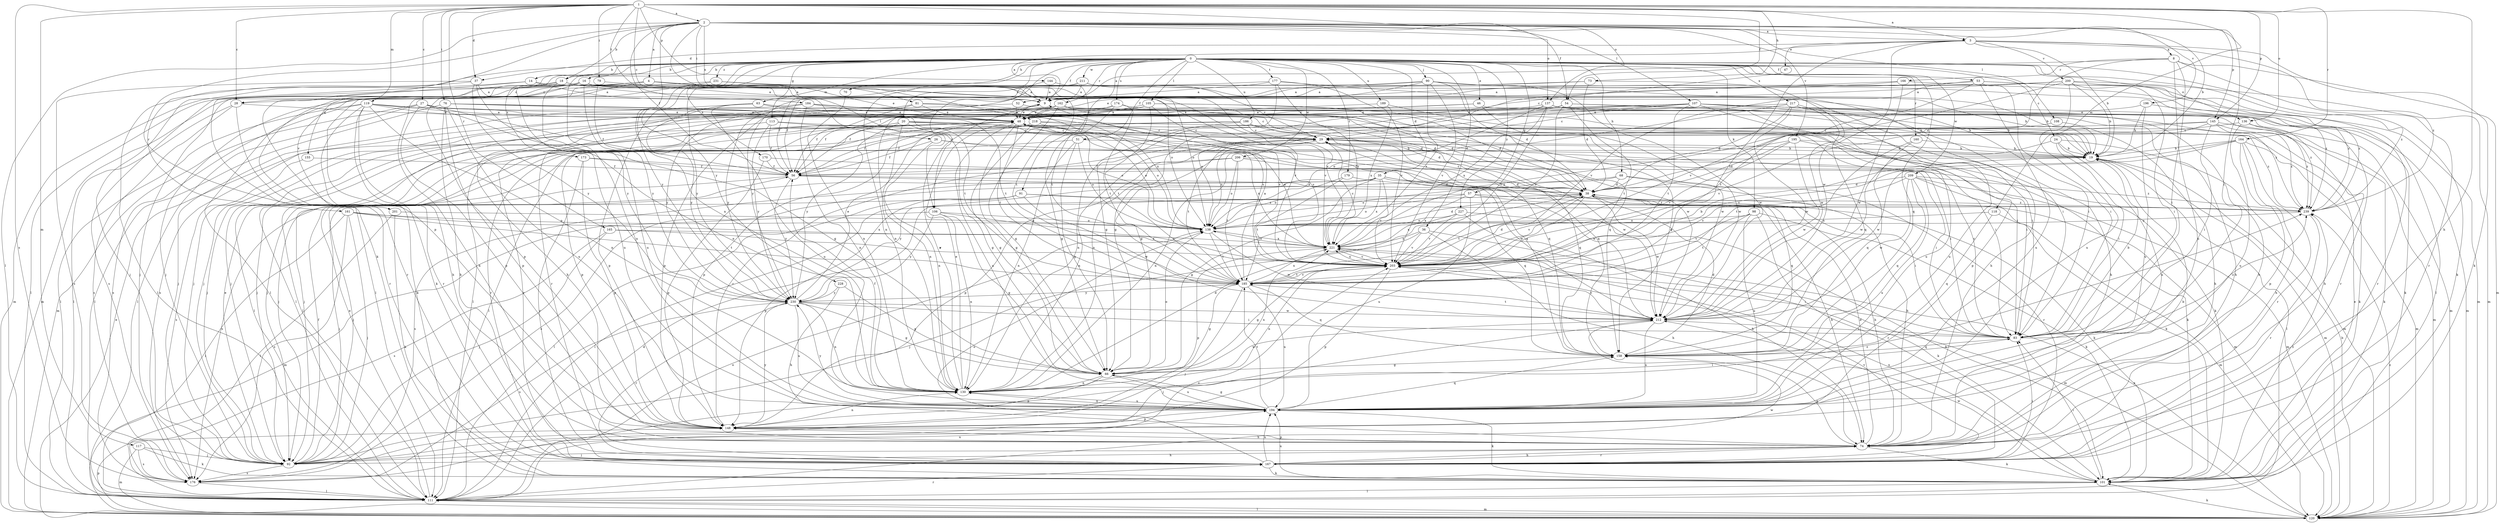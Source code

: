 strict digraph  {
0;
1;
2;
3;
4;
8;
9;
14;
16;
18;
19;
20;
24;
26;
27;
28;
29;
35;
36;
37;
38;
46;
47;
48;
51;
52;
53;
54;
56;
57;
63;
66;
68;
70;
73;
74;
76;
79;
81;
83;
90;
91;
92;
98;
101;
105;
106;
107;
108;
111;
113;
117;
118;
119;
120;
130;
136;
137;
138;
144;
145;
148;
155;
158;
160;
161;
162;
164;
165;
166;
167;
170;
173;
174;
176;
177;
179;
184;
185;
186;
189;
194;
195;
196;
200;
201;
203;
206;
209;
211;
212;
217;
218;
221;
227;
228;
230;
231;
239;
0 -> 14  [label=b];
0 -> 16  [label=b];
0 -> 18  [label=b];
0 -> 20  [label=c];
0 -> 24  [label=c];
0 -> 35  [label=d];
0 -> 36  [label=d];
0 -> 46  [label=e];
0 -> 51  [label=f];
0 -> 52  [label=f];
0 -> 53  [label=f];
0 -> 57  [label=g];
0 -> 63  [label=g];
0 -> 68  [label=h];
0 -> 70  [label=h];
0 -> 90  [label=j];
0 -> 91  [label=j];
0 -> 98  [label=k];
0 -> 101  [label=k];
0 -> 105  [label=l];
0 -> 106  [label=l];
0 -> 113  [label=m];
0 -> 130  [label=n];
0 -> 136  [label=o];
0 -> 155  [label=q];
0 -> 158  [label=q];
0 -> 160  [label=r];
0 -> 161  [label=r];
0 -> 162  [label=r];
0 -> 170  [label=s];
0 -> 173  [label=s];
0 -> 174  [label=s];
0 -> 177  [label=t];
0 -> 179  [label=t];
0 -> 186  [label=u];
0 -> 189  [label=u];
0 -> 194  [label=u];
0 -> 206  [label=w];
0 -> 209  [label=w];
0 -> 211  [label=w];
0 -> 217  [label=x];
0 -> 227  [label=y];
0 -> 228  [label=y];
0 -> 230  [label=y];
0 -> 231  [label=z];
0 -> 239  [label=z];
1 -> 2  [label=a];
1 -> 3  [label=a];
1 -> 26  [label=c];
1 -> 27  [label=c];
1 -> 28  [label=c];
1 -> 37  [label=d];
1 -> 54  [label=f];
1 -> 73  [label=h];
1 -> 74  [label=h];
1 -> 76  [label=i];
1 -> 79  [label=i];
1 -> 117  [label=m];
1 -> 118  [label=m];
1 -> 119  [label=m];
1 -> 136  [label=o];
1 -> 137  [label=o];
1 -> 144  [label=p];
1 -> 145  [label=p];
1 -> 164  [label=r];
1 -> 165  [label=r];
1 -> 176  [label=s];
1 -> 184  [label=t];
2 -> 3  [label=a];
2 -> 4  [label=a];
2 -> 18  [label=b];
2 -> 19  [label=b];
2 -> 54  [label=f];
2 -> 56  [label=f];
2 -> 81  [label=i];
2 -> 83  [label=i];
2 -> 101  [label=k];
2 -> 106  [label=l];
2 -> 107  [label=l];
2 -> 108  [label=l];
2 -> 111  [label=l];
2 -> 130  [label=n];
2 -> 137  [label=o];
2 -> 145  [label=p];
2 -> 148  [label=p];
2 -> 195  [label=v];
2 -> 196  [label=v];
2 -> 218  [label=x];
3 -> 8  [label=a];
3 -> 9  [label=a];
3 -> 19  [label=b];
3 -> 37  [label=d];
3 -> 47  [label=e];
3 -> 101  [label=k];
3 -> 185  [label=t];
3 -> 200  [label=v];
3 -> 212  [label=w];
3 -> 239  [label=z];
4 -> 28  [label=c];
4 -> 48  [label=e];
4 -> 101  [label=k];
4 -> 138  [label=o];
4 -> 201  [label=v];
4 -> 221  [label=x];
8 -> 9  [label=a];
8 -> 38  [label=d];
8 -> 83  [label=i];
8 -> 120  [label=m];
8 -> 166  [label=r];
8 -> 167  [label=r];
8 -> 194  [label=u];
9 -> 48  [label=e];
9 -> 92  [label=j];
14 -> 9  [label=a];
14 -> 83  [label=i];
14 -> 92  [label=j];
14 -> 111  [label=l];
16 -> 28  [label=c];
16 -> 83  [label=i];
16 -> 120  [label=m];
16 -> 138  [label=o];
16 -> 167  [label=r];
16 -> 176  [label=s];
16 -> 185  [label=t];
16 -> 194  [label=u];
16 -> 203  [label=v];
18 -> 9  [label=a];
18 -> 92  [label=j];
18 -> 148  [label=p];
18 -> 194  [label=u];
18 -> 203  [label=v];
18 -> 230  [label=y];
19 -> 56  [label=f];
19 -> 111  [label=l];
19 -> 120  [label=m];
20 -> 29  [label=c];
20 -> 66  [label=g];
20 -> 83  [label=i];
20 -> 92  [label=j];
20 -> 111  [label=l];
20 -> 130  [label=n];
20 -> 158  [label=q];
20 -> 230  [label=y];
24 -> 19  [label=b];
24 -> 83  [label=i];
24 -> 120  [label=m];
24 -> 194  [label=u];
24 -> 212  [label=w];
26 -> 19  [label=b];
26 -> 56  [label=f];
26 -> 130  [label=n];
26 -> 221  [label=x];
27 -> 48  [label=e];
27 -> 56  [label=f];
27 -> 66  [label=g];
27 -> 111  [label=l];
27 -> 120  [label=m];
27 -> 148  [label=p];
28 -> 48  [label=e];
28 -> 111  [label=l];
28 -> 167  [label=r];
28 -> 176  [label=s];
29 -> 19  [label=b];
29 -> 83  [label=i];
29 -> 92  [label=j];
29 -> 130  [label=n];
29 -> 138  [label=o];
29 -> 158  [label=q];
29 -> 185  [label=t];
29 -> 212  [label=w];
35 -> 38  [label=d];
35 -> 66  [label=g];
35 -> 92  [label=j];
35 -> 120  [label=m];
35 -> 158  [label=q];
35 -> 176  [label=s];
35 -> 203  [label=v];
35 -> 221  [label=x];
35 -> 230  [label=y];
36 -> 74  [label=h];
36 -> 92  [label=j];
36 -> 101  [label=k];
36 -> 203  [label=v];
36 -> 221  [label=x];
37 -> 9  [label=a];
37 -> 111  [label=l];
37 -> 130  [label=n];
37 -> 176  [label=s];
37 -> 230  [label=y];
38 -> 29  [label=c];
38 -> 74  [label=h];
38 -> 83  [label=i];
38 -> 185  [label=t];
38 -> 203  [label=v];
38 -> 212  [label=w];
38 -> 239  [label=z];
46 -> 48  [label=e];
46 -> 92  [label=j];
46 -> 120  [label=m];
46 -> 212  [label=w];
47 -> 29  [label=c];
48 -> 29  [label=c];
48 -> 66  [label=g];
48 -> 92  [label=j];
48 -> 101  [label=k];
48 -> 111  [label=l];
48 -> 138  [label=o];
48 -> 148  [label=p];
48 -> 158  [label=q];
48 -> 185  [label=t];
48 -> 194  [label=u];
51 -> 19  [label=b];
51 -> 66  [label=g];
51 -> 92  [label=j];
51 -> 130  [label=n];
51 -> 138  [label=o];
52 -> 48  [label=e];
52 -> 92  [label=j];
52 -> 158  [label=q];
53 -> 9  [label=a];
53 -> 83  [label=i];
53 -> 120  [label=m];
53 -> 185  [label=t];
53 -> 194  [label=u];
53 -> 203  [label=v];
53 -> 239  [label=z];
54 -> 48  [label=e];
54 -> 74  [label=h];
54 -> 101  [label=k];
54 -> 130  [label=n];
54 -> 185  [label=t];
54 -> 203  [label=v];
56 -> 38  [label=d];
56 -> 158  [label=q];
56 -> 176  [label=s];
56 -> 230  [label=y];
57 -> 74  [label=h];
57 -> 111  [label=l];
57 -> 138  [label=o];
57 -> 194  [label=u];
57 -> 221  [label=x];
57 -> 239  [label=z];
63 -> 48  [label=e];
63 -> 148  [label=p];
63 -> 185  [label=t];
63 -> 194  [label=u];
63 -> 230  [label=y];
66 -> 130  [label=n];
66 -> 138  [label=o];
66 -> 148  [label=p];
66 -> 194  [label=u];
66 -> 212  [label=w];
68 -> 38  [label=d];
68 -> 74  [label=h];
68 -> 138  [label=o];
68 -> 167  [label=r];
68 -> 176  [label=s];
70 -> 130  [label=n];
73 -> 9  [label=a];
73 -> 38  [label=d];
73 -> 92  [label=j];
73 -> 212  [label=w];
74 -> 19  [label=b];
74 -> 38  [label=d];
74 -> 92  [label=j];
74 -> 101  [label=k];
74 -> 148  [label=p];
74 -> 158  [label=q];
74 -> 167  [label=r];
76 -> 38  [label=d];
76 -> 48  [label=e];
76 -> 74  [label=h];
76 -> 111  [label=l];
76 -> 148  [label=p];
76 -> 194  [label=u];
76 -> 203  [label=v];
79 -> 9  [label=a];
79 -> 230  [label=y];
81 -> 38  [label=d];
81 -> 48  [label=e];
81 -> 56  [label=f];
81 -> 203  [label=v];
81 -> 230  [label=y];
83 -> 19  [label=b];
83 -> 29  [label=c];
83 -> 158  [label=q];
83 -> 239  [label=z];
90 -> 9  [label=a];
90 -> 38  [label=d];
90 -> 48  [label=e];
90 -> 203  [label=v];
90 -> 212  [label=w];
90 -> 221  [label=x];
90 -> 230  [label=y];
90 -> 239  [label=z];
91 -> 92  [label=j];
91 -> 101  [label=k];
91 -> 111  [label=l];
91 -> 148  [label=p];
91 -> 212  [label=w];
91 -> 239  [label=z];
92 -> 48  [label=e];
92 -> 56  [label=f];
92 -> 74  [label=h];
92 -> 176  [label=s];
92 -> 194  [label=u];
98 -> 101  [label=k];
98 -> 138  [label=o];
98 -> 167  [label=r];
98 -> 185  [label=t];
98 -> 194  [label=u];
98 -> 203  [label=v];
101 -> 48  [label=e];
101 -> 83  [label=i];
101 -> 111  [label=l];
101 -> 194  [label=u];
101 -> 212  [label=w];
101 -> 221  [label=x];
101 -> 239  [label=z];
105 -> 38  [label=d];
105 -> 48  [label=e];
105 -> 148  [label=p];
105 -> 167  [label=r];
105 -> 185  [label=t];
105 -> 203  [label=v];
105 -> 212  [label=w];
106 -> 66  [label=g];
106 -> 120  [label=m];
106 -> 130  [label=n];
106 -> 138  [label=o];
106 -> 203  [label=v];
106 -> 230  [label=y];
107 -> 19  [label=b];
107 -> 29  [label=c];
107 -> 48  [label=e];
107 -> 56  [label=f];
107 -> 120  [label=m];
107 -> 130  [label=n];
107 -> 138  [label=o];
107 -> 167  [label=r];
107 -> 185  [label=t];
107 -> 194  [label=u];
107 -> 239  [label=z];
108 -> 29  [label=c];
108 -> 74  [label=h];
111 -> 38  [label=d];
111 -> 48  [label=e];
111 -> 120  [label=m];
111 -> 138  [label=o];
111 -> 167  [label=r];
111 -> 203  [label=v];
111 -> 212  [label=w];
113 -> 29  [label=c];
113 -> 56  [label=f];
113 -> 158  [label=q];
113 -> 167  [label=r];
113 -> 230  [label=y];
117 -> 92  [label=j];
117 -> 101  [label=k];
117 -> 120  [label=m];
117 -> 176  [label=s];
118 -> 120  [label=m];
118 -> 138  [label=o];
118 -> 158  [label=q];
119 -> 29  [label=c];
119 -> 48  [label=e];
119 -> 74  [label=h];
119 -> 101  [label=k];
119 -> 111  [label=l];
119 -> 130  [label=n];
119 -> 167  [label=r];
119 -> 176  [label=s];
119 -> 185  [label=t];
119 -> 212  [label=w];
120 -> 19  [label=b];
120 -> 48  [label=e];
120 -> 101  [label=k];
120 -> 111  [label=l];
120 -> 148  [label=p];
120 -> 221  [label=x];
120 -> 239  [label=z];
130 -> 9  [label=a];
130 -> 38  [label=d];
130 -> 48  [label=e];
130 -> 56  [label=f];
130 -> 83  [label=i];
130 -> 194  [label=u];
130 -> 221  [label=x];
136 -> 29  [label=c];
136 -> 74  [label=h];
136 -> 194  [label=u];
136 -> 239  [label=z];
137 -> 19  [label=b];
137 -> 48  [label=e];
137 -> 74  [label=h];
137 -> 83  [label=i];
137 -> 92  [label=j];
137 -> 138  [label=o];
137 -> 203  [label=v];
137 -> 221  [label=x];
138 -> 38  [label=d];
138 -> 48  [label=e];
138 -> 185  [label=t];
138 -> 212  [label=w];
138 -> 221  [label=x];
144 -> 9  [label=a];
144 -> 130  [label=n];
144 -> 185  [label=t];
145 -> 29  [label=c];
145 -> 83  [label=i];
145 -> 101  [label=k];
145 -> 120  [label=m];
145 -> 203  [label=v];
145 -> 221  [label=x];
145 -> 239  [label=z];
148 -> 29  [label=c];
148 -> 74  [label=h];
148 -> 130  [label=n];
148 -> 230  [label=y];
155 -> 56  [label=f];
155 -> 176  [label=s];
158 -> 38  [label=d];
158 -> 66  [label=g];
160 -> 19  [label=b];
160 -> 158  [label=q];
160 -> 185  [label=t];
161 -> 92  [label=j];
161 -> 111  [label=l];
161 -> 138  [label=o];
161 -> 176  [label=s];
161 -> 185  [label=t];
161 -> 221  [label=x];
162 -> 19  [label=b];
162 -> 38  [label=d];
162 -> 48  [label=e];
162 -> 56  [label=f];
162 -> 66  [label=g];
162 -> 111  [label=l];
162 -> 176  [label=s];
162 -> 239  [label=z];
164 -> 19  [label=b];
164 -> 74  [label=h];
164 -> 120  [label=m];
164 -> 148  [label=p];
164 -> 167  [label=r];
164 -> 203  [label=v];
164 -> 212  [label=w];
165 -> 92  [label=j];
165 -> 176  [label=s];
165 -> 203  [label=v];
165 -> 221  [label=x];
166 -> 9  [label=a];
166 -> 66  [label=g];
166 -> 212  [label=w];
166 -> 239  [label=z];
167 -> 74  [label=h];
167 -> 83  [label=i];
167 -> 101  [label=k];
167 -> 138  [label=o];
167 -> 194  [label=u];
167 -> 203  [label=v];
170 -> 56  [label=f];
170 -> 83  [label=i];
170 -> 148  [label=p];
173 -> 56  [label=f];
173 -> 148  [label=p];
173 -> 167  [label=r];
173 -> 212  [label=w];
174 -> 48  [label=e];
174 -> 66  [label=g];
174 -> 111  [label=l];
174 -> 158  [label=q];
174 -> 185  [label=t];
176 -> 111  [label=l];
176 -> 239  [label=z];
177 -> 9  [label=a];
177 -> 66  [label=g];
177 -> 74  [label=h];
177 -> 111  [label=l];
177 -> 203  [label=v];
177 -> 221  [label=x];
179 -> 38  [label=d];
179 -> 138  [label=o];
179 -> 185  [label=t];
184 -> 48  [label=e];
184 -> 74  [label=h];
184 -> 83  [label=i];
184 -> 130  [label=n];
184 -> 138  [label=o];
184 -> 230  [label=y];
185 -> 9  [label=a];
185 -> 66  [label=g];
185 -> 92  [label=j];
185 -> 158  [label=q];
185 -> 194  [label=u];
185 -> 203  [label=v];
185 -> 221  [label=x];
185 -> 230  [label=y];
186 -> 29  [label=c];
186 -> 38  [label=d];
186 -> 56  [label=f];
186 -> 83  [label=i];
186 -> 92  [label=j];
186 -> 111  [label=l];
189 -> 48  [label=e];
189 -> 148  [label=p];
189 -> 221  [label=x];
194 -> 66  [label=g];
194 -> 101  [label=k];
194 -> 130  [label=n];
194 -> 148  [label=p];
194 -> 158  [label=q];
194 -> 185  [label=t];
194 -> 230  [label=y];
195 -> 19  [label=b];
195 -> 38  [label=d];
195 -> 101  [label=k];
195 -> 130  [label=n];
195 -> 203  [label=v];
195 -> 212  [label=w];
196 -> 19  [label=b];
196 -> 48  [label=e];
196 -> 167  [label=r];
196 -> 194  [label=u];
200 -> 9  [label=a];
200 -> 19  [label=b];
200 -> 56  [label=f];
200 -> 83  [label=i];
200 -> 111  [label=l];
200 -> 120  [label=m];
200 -> 194  [label=u];
200 -> 203  [label=v];
200 -> 230  [label=y];
201 -> 101  [label=k];
201 -> 111  [label=l];
201 -> 138  [label=o];
203 -> 19  [label=b];
203 -> 38  [label=d];
203 -> 66  [label=g];
203 -> 83  [label=i];
203 -> 130  [label=n];
203 -> 148  [label=p];
203 -> 185  [label=t];
203 -> 221  [label=x];
206 -> 56  [label=f];
206 -> 101  [label=k];
206 -> 138  [label=o];
206 -> 148  [label=p];
206 -> 185  [label=t];
206 -> 212  [label=w];
209 -> 38  [label=d];
209 -> 101  [label=k];
209 -> 120  [label=m];
209 -> 158  [label=q];
209 -> 194  [label=u];
209 -> 203  [label=v];
209 -> 212  [label=w];
209 -> 239  [label=z];
211 -> 9  [label=a];
211 -> 19  [label=b];
211 -> 29  [label=c];
211 -> 56  [label=f];
211 -> 120  [label=m];
212 -> 83  [label=i];
212 -> 92  [label=j];
212 -> 185  [label=t];
212 -> 194  [label=u];
212 -> 203  [label=v];
217 -> 38  [label=d];
217 -> 48  [label=e];
217 -> 66  [label=g];
217 -> 74  [label=h];
217 -> 158  [label=q];
217 -> 194  [label=u];
217 -> 212  [label=w];
218 -> 29  [label=c];
218 -> 56  [label=f];
218 -> 66  [label=g];
218 -> 138  [label=o];
218 -> 148  [label=p];
218 -> 167  [label=r];
218 -> 239  [label=z];
221 -> 29  [label=c];
221 -> 48  [label=e];
221 -> 120  [label=m];
221 -> 138  [label=o];
221 -> 148  [label=p];
221 -> 203  [label=v];
227 -> 74  [label=h];
227 -> 101  [label=k];
227 -> 138  [label=o];
227 -> 203  [label=v];
227 -> 221  [label=x];
228 -> 66  [label=g];
228 -> 74  [label=h];
228 -> 230  [label=y];
230 -> 48  [label=e];
230 -> 66  [label=g];
230 -> 83  [label=i];
230 -> 130  [label=n];
230 -> 167  [label=r];
230 -> 176  [label=s];
230 -> 194  [label=u];
230 -> 212  [label=w];
231 -> 9  [label=a];
231 -> 19  [label=b];
231 -> 74  [label=h];
231 -> 111  [label=l];
239 -> 138  [label=o];
239 -> 167  [label=r];
}
